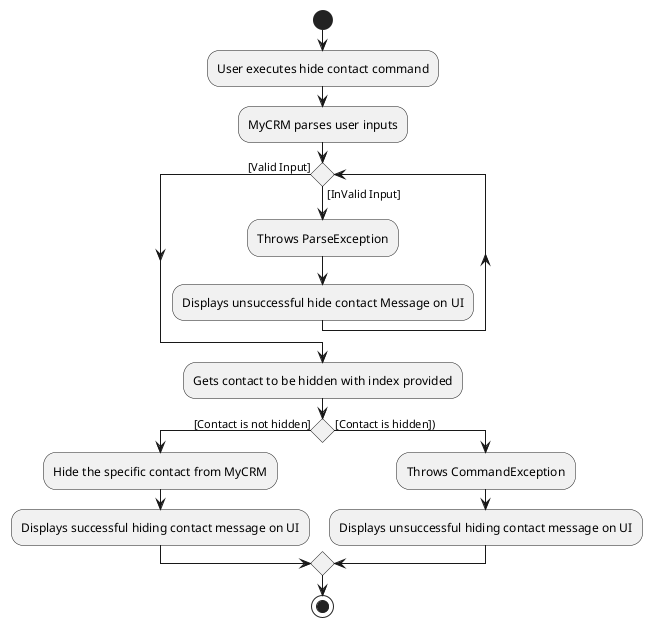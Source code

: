 @startuml
start
:User executes hide contact command;
:MyCRM parses user inputs;
while () is ([InValid Input])
    :Throws ParseException;
    :Displays unsuccessful hide contact Message on UI;
endwhile ([Valid Input])
:Gets contact to be hidden with index provided;
if () then ([Contact is not hidden])
:Hide the specific contact from MyCRM;
:Displays successful hiding contact message on UI;
else ([Contact is hidden]))
:Throws CommandException;
:Displays unsuccessful hiding contact message on UI;
endif
stop
@enduml
